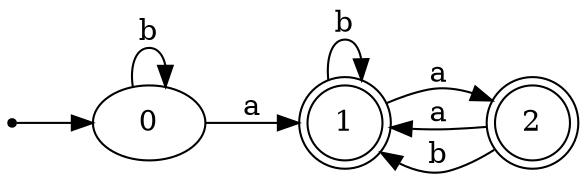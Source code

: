 digraph {
	graph [rankdir=LR]
	dot [shape=point]
	0
	1 [shape=doublecircle]
	2 [shape=doublecircle]
	0 -> 1 [label=a]
	0 -> 0 [label=b]
	1 -> 2 [label=a]
	1 -> 1 [label=b]
	2 -> 1 [label=a]
	2 -> 1 [label=b]
	dot -> 0
}
